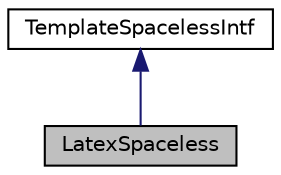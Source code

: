 digraph "LatexSpaceless"
{
 // INTERACTIVE_SVG=YES
  edge [fontname="Helvetica",fontsize="10",labelfontname="Helvetica",labelfontsize="10"];
  node [fontname="Helvetica",fontsize="10",shape=record];
  Node0 [label="LatexSpaceless",height=0.2,width=0.4,color="black", fillcolor="grey75", style="filled", fontcolor="black"];
  Node1 -> Node0 [dir="back",color="midnightblue",fontsize="10",style="solid",fontname="Helvetica"];
  Node1 [label="TemplateSpacelessIntf",height=0.2,width=0.4,color="black", fillcolor="white", style="filled",URL="$df/d80/class_template_spaceless_intf.html",tooltip="Interface used to remove redundant spaces inside a spaceless block. "];
}
